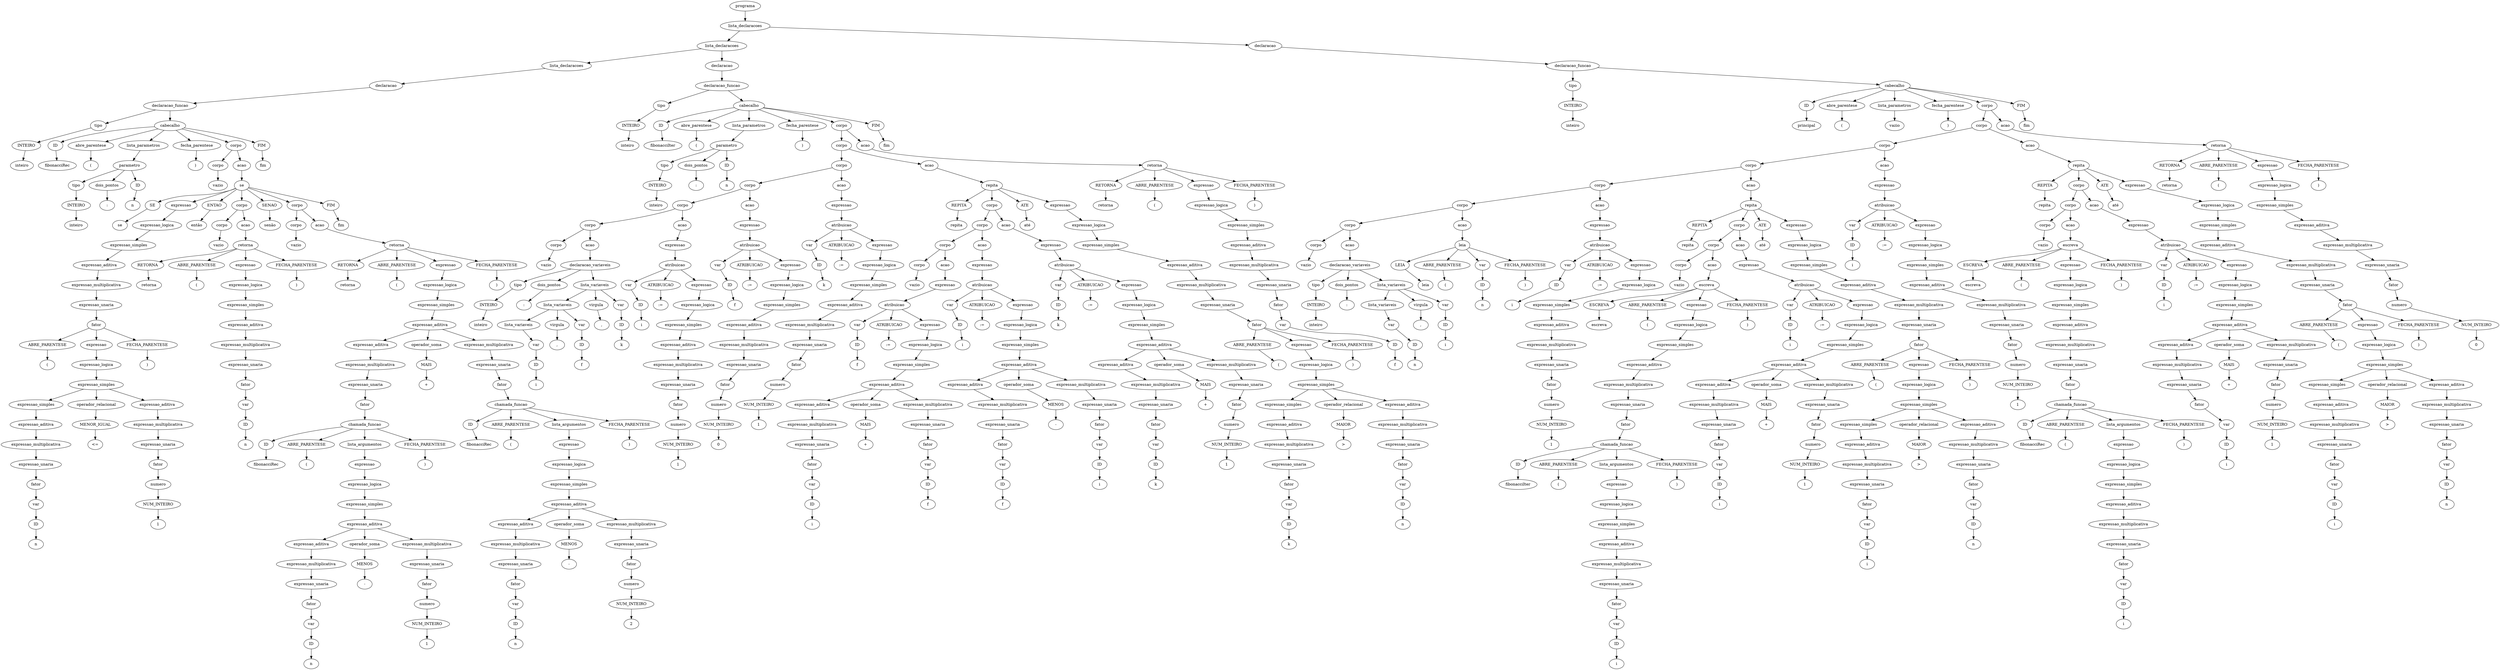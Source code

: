 digraph tree {
    "0x7f013a8bba60" [label="programa"];
    "0x7f013a9102e0" [label="lista_declaracoes"];
    "0x7f013a905d20" [label="lista_declaracoes"];
    "0x7f013a84ee90" [label="lista_declaracoes"];
    "0x7f013a9ff580" [label="declaracao"];
    "0x7f013a84fa30" [label="declaracao_funcao"];
    "0x7f013a84dc90" [label="tipo"];
    "0x7f013a84dae0" [label="INTEIRO"];
    "0x7f013a84dab0" [label="inteiro"];
    "0x7f013a8bba90" [label="cabecalho"];
    "0x7f013a8bba00" [label="ID"];
    "0x7f013a905a80" [label="fibonacciRec"];
    "0x7f013a905ab0" [label="abre_parentese"];
    "0x7f013a904370" [label="("];
    "0x7f013a84df00" [label="lista_parametros"];
    "0x7f013a84f0a0" [label="parametro"];
    "0x7f013a84f250" [label="tipo"];
    "0x7f013a9ff5e0" [label="INTEIRO"];
    "0x7f013a8bb970" [label="inteiro"];
    "0x7f013a84db40" [label="dois_pontos"];
    "0x7f013a8bbac0" [label=":"];
    "0x7f013a8bbaf0" [label="ID"];
    "0x7f013a8bbb20" [label="n"];
    "0x7f013a904310" [label="fecha_parentese"];
    "0x7f013a904790" [label=")"];
    "0x7f013a9051b0" [label="corpo"];
    "0x7f013a8bbbb0" [label="corpo"];
    "0x7f013a8bb9a0" [label="vazio"];
    "0x7f013a8bb9d0" [label="acao"];
    "0x7f013a9043a0" [label="se"];
    "0x7f013a9048e0" [label="SE"];
    "0x7f013a9059c0" [label="se"];
    "0x7f013a9042b0" [label="expressao"];
    "0x7f013a8bbfa0" [label="expressao_logica"];
    "0x7f013a8bbc40" [label="expressao_simples"];
    "0x7f013a904280" [label="expressao_aditiva"];
    "0x7f013a8bbe20" [label="expressao_multiplicativa"];
    "0x7f013a8bbc10" [label="expressao_unaria"];
    "0x7f013a904130" [label="fator"];
    "0x7f013a9041c0" [label="ABRE_PARENTESE"];
    "0x7f013a9041f0" [label="("];
    "0x7f013a8bbf10" [label="expressao"];
    "0x7f013a8bbdf0" [label="expressao_logica"];
    "0x7f013a904040" [label="expressao_simples"];
    "0x7f013a8bbd30" [label="expressao_simples"];
    "0x7f013a8bbca0" [label="expressao_aditiva"];
    "0x7f013a8bbd90" [label="expressao_multiplicativa"];
    "0x7f013a8bbbe0" [label="expressao_unaria"];
    "0x7f013a8bbc70" [label="fator"];
    "0x7f013a8bb880" [label="var"];
    "0x7f013a8bb8e0" [label="ID"];
    "0x7f013a8bbd60" [label="n"];
    "0x7f013a8bbdc0" [label="operador_relacional"];
    "0x7f013a8bbe50" [label="MENOR_IGUAL"];
    "0x7f013a8bbf40" [label="<="];
    "0x7f013a8bbee0" [label="expressao_aditiva"];
    "0x7f013a9040a0" [label="expressao_multiplicativa"];
    "0x7f013a8bbf70" [label="expressao_unaria"];
    "0x7f013a8bbeb0" [label="fator"];
    "0x7f013a8bbcd0" [label="numero"];
    "0x7f013a8bbd00" [label="NUM_INTEIRO"];
    "0x7f013a904070" [label="1"];
    "0x7f013a904220" [label="FECHA_PARENTESE"];
    "0x7f013a904250" [label=")"];
    "0x7f013a9059f0" [label="ENTAO"];
    "0x7f013a904dc0" [label="então"];
    "0x7f013a9046a0" [label="corpo"];
    "0x7f013a9043d0" [label="corpo"];
    "0x7f013a8bbe80" [label="vazio"];
    "0x7f013a9047c0" [label="acao"];
    "0x7f013a904640" [label="retorna"];
    "0x7f013a9046d0" [label="RETORNA"];
    "0x7f013a9047f0" [label="retorna"];
    "0x7f013a904820" [label="ABRE_PARENTESE"];
    "0x7f013a904850" [label="("];
    "0x7f013a904610" [label="expressao"];
    "0x7f013a9045e0" [label="expressao_logica"];
    "0x7f013a904550" [label="expressao_simples"];
    "0x7f013a9044c0" [label="expressao_aditiva"];
    "0x7f013a9045b0" [label="expressao_multiplicativa"];
    "0x7f013a904400" [label="expressao_unaria"];
    "0x7f013a904490" [label="fator"];
    "0x7f013a904100" [label="var"];
    "0x7f013a904340" [label="ID"];
    "0x7f013a904580" [label="n"];
    "0x7f013a904880" [label="FECHA_PARENTESE"];
    "0x7f013a9048b0" [label=")"];
    "0x7f013a905690" [label="SENAO"];
    "0x7f013a905720" [label="senão"];
    "0x7f013a9056f0" [label="corpo"];
    "0x7f013a904910" [label="corpo"];
    "0x7f013a904160" [label="vazio"];
    "0x7f013a905540" [label="acao"];
    "0x7f013a9049d0" [label="retorna"];
    "0x7f013a904970" [label="RETORNA"];
    "0x7f013a905570" [label="retorna"];
    "0x7f013a905900" [label="ABRE_PARENTESE"];
    "0x7f013a905930" [label="("];
    "0x7f013a904e20" [label="expressao"];
    "0x7f013a9058d0" [label="expressao_logica"];
    "0x7f013a905150" [label="expressao_simples"];
    "0x7f013a904f70" [label="expressao_aditiva"];
    "0x7f013a904940" [label="expressao_aditiva"];
    "0x7f013a905120" [label="expressao_multiplicativa"];
    "0x7f013a904c40" [label="expressao_unaria"];
    "0x7f013a905000" [label="fator"];
    "0x7f013a904f40" [label="chamada_funcao"];
    "0x7f013a904d30" [label="ID"];
    "0x7f013a905030" [label="fibonacciRec"];
    "0x7f013a905060" [label="ABRE_PARENTESE"];
    "0x7f013a905090" [label="("];
    "0x7f013a904ca0" [label="lista_argumentos"];
    "0x7f013a904ee0" [label="expressao"];
    "0x7f013a904eb0" [label="expressao_logica"];
    "0x7f013a904c10" [label="expressao_simples"];
    "0x7f013a904d00" [label="expressao_aditiva"];
    "0x7f013a904a60" [label="expressao_aditiva"];
    "0x7f013a904be0" [label="expressao_multiplicativa"];
    "0x7f013a904700" [label="expressao_unaria"];
    "0x7f013a904a00" [label="fator"];
    "0x7f013a904760" [label="var"];
    "0x7f013a904460" [label="ID"];
    "0x7f013a904bb0" [label="n"];
    "0x7f013a904d60" [label="operador_soma"];
    "0x7f013a904b80" [label="MENOS"];
    "0x7f013a904c70" [label="-"];
    "0x7f013a904e80" [label="expressao_multiplicativa"];
    "0x7f013a904d90" [label="expressao_unaria"];
    "0x7f013a904cd0" [label="fator"];
    "0x7f013a904ac0" [label="numero"];
    "0x7f013a904b20" [label="NUM_INTEIRO"];
    "0x7f013a904e50" [label="1"];
    "0x7f013a9050c0" [label="FECHA_PARENTESE"];
    "0x7f013a9050f0" [label=")"];
    "0x7f013a904df0" [label="operador_soma"];
    "0x7f013a904fd0" [label="MAIS"];
    "0x7f013a9049a0" [label="+"];
    "0x7f013a9058a0" [label="expressao_multiplicativa"];
    "0x7f013a9053c0" [label="expressao_unaria"];
    "0x7f013a905780" [label="fator"];
    "0x7f013a9056c0" [label="chamada_funcao"];
    "0x7f013a9054b0" [label="ID"];
    "0x7f013a9057b0" [label="fibonacciRec"];
    "0x7f013a9057e0" [label="ABRE_PARENTESE"];
    "0x7f013a905810" [label="("];
    "0x7f013a905420" [label="lista_argumentos"];
    "0x7f013a905660" [label="expressao"];
    "0x7f013a905630" [label="expressao_logica"];
    "0x7f013a905390" [label="expressao_simples"];
    "0x7f013a905480" [label="expressao_aditiva"];
    "0x7f013a905240" [label="expressao_aditiva"];
    "0x7f013a905360" [label="expressao_multiplicativa"];
    "0x7f013a905180" [label="expressao_unaria"];
    "0x7f013a905210" [label="fator"];
    "0x7f013a904f10" [label="var"];
    "0x7f013a904fa0" [label="ID"];
    "0x7f013a905300" [label="n"];
    "0x7f013a9054e0" [label="operador_soma"];
    "0x7f013a9052d0" [label="MENOS"];
    "0x7f013a9053f0" [label="-"];
    "0x7f013a905600" [label="expressao_multiplicativa"];
    "0x7f013a905510" [label="expressao_unaria"];
    "0x7f013a905450" [label="fator"];
    "0x7f013a905270" [label="numero"];
    "0x7f013a9052a0" [label="NUM_INTEIRO"];
    "0x7f013a9055d0" [label="2"];
    "0x7f013a905840" [label="FECHA_PARENTESE"];
    "0x7f013a905870" [label=")"];
    "0x7f013a905960" [label="FECHA_PARENTESE"];
    "0x7f013a905990" [label=")"];
    "0x7f013a905a20" [label="FIM"];
    "0x7f013a905a50" [label="fim"];
    "0x7f013a904730" [label="FIM"];
    "0x7f013a904670" [label="fim"];
    "0x7f013a8bbb50" [label="declaracao"];
    "0x7f013a8bbb80" [label="declaracao_funcao"];
    "0x7f013a84fa60" [label="tipo"];
    "0x7f013a84e560" [label="INTEIRO"];
    "0x7f013a8bb8b0" [label="inteiro"];
    "0x7f013a906bf0" [label="cabecalho"];
    "0x7f013a907e50" [label="ID"];
    "0x7f013a910b20" [label="fibonacciIter"];
    "0x7f013a910b50" [label="abre_parentese"];
    "0x7f013a910940" [label="("];
    "0x7f013a8bbfd0" [label="lista_parametros"];
    "0x7f013a904520" [label="parametro"];
    "0x7f013a9042e0" [label="tipo"];
    "0x7f013a904190" [label="INTEIRO"];
    "0x7f013a905750" [label="inteiro"];
    "0x7f013a9040d0" [label="dois_pontos"];
    "0x7f013a905c30" [label=":"];
    "0x7f013a905c60" [label="ID"];
    "0x7f013a905cc0" [label="n"];
    "0x7f013a9101f0" [label="fecha_parentese"];
    "0x7f013a910670" [label=")"];
    "0x7f013a9108e0" [label="corpo"];
    "0x7f013a907820" [label="corpo"];
    "0x7f013a906e90" [label="corpo"];
    "0x7f013a906b00" [label="corpo"];
    "0x7f013a906770" [label="corpo"];
    "0x7f013a906440" [label="corpo"];
    "0x7f013a905de0" [label="corpo"];
    "0x7f013a905b10" [label="vazio"];
    "0x7f013a905e40" [label="acao"];
    "0x7f013a906290" [label="declaracao_variaveis"];
    "0x7f013a905ae0" [label="tipo"];
    "0x7f013a9044f0" [label="INTEIRO"];
    "0x7f013a905f30" [label="inteiro"];
    "0x7f013a9062c0" [label="dois_pontos"];
    "0x7f013a9061d0" [label=":"];
    "0x7f013a906350" [label="lista_variaveis"];
    "0x7f013a906170" [label="lista_variaveis"];
    "0x7f013a905f90" [label="lista_variaveis"];
    "0x7f013a905b40" [label="var"];
    "0x7f013a9051e0" [label="ID"];
    "0x7f013a9060e0" [label="i"];
    "0x7f013a9061a0" [label="virgula"];
    "0x7f013a9062f0" [label=","];
    "0x7f013a905f60" [label="var"];
    "0x7f013a9060b0" [label="ID"];
    "0x7f013a906260" [label="f"];
    "0x7f013a906380" [label="virgula"];
    "0x7f013a906230" [label=","];
    "0x7f013a906110" [label="var"];
    "0x7f013a906140" [label="ID"];
    "0x7f013a906020" [label="k"];
    "0x7f013a906680" [label="acao"];
    "0x7f013a906470" [label="expressao"];
    "0x7f013a906620" [label="atribuicao"];
    "0x7f013a905c00" [label="var"];
    "0x7f013a905b70" [label="ID"];
    "0x7f013a906200" [label="i"];
    "0x7f013a9066b0" [label="ATRIBUICAO"];
    "0x7f013a906740" [label=":="];
    "0x7f013a9065f0" [label="expressao"];
    "0x7f013a9065c0" [label="expressao_logica"];
    "0x7f013a906500" [label="expressao_simples"];
    "0x7f013a9064a0" [label="expressao_aditiva"];
    "0x7f013a906590" [label="expressao_multiplicativa"];
    "0x7f013a906320" [label="expressao_unaria"];
    "0x7f013a9063e0" [label="fator"];
    "0x7f013a906410" [label="numero"];
    "0x7f013a9063b0" [label="NUM_INTEIRO"];
    "0x7f013a906560" [label="1"];
    "0x7f013a906a10" [label="acao"];
    "0x7f013a9067a0" [label="expressao"];
    "0x7f013a9069b0" [label="atribuicao"];
    "0x7f013a905f00" [label="var"];
    "0x7f013a905ea0" [label="ID"];
    "0x7f013a905fc0" [label="f"];
    "0x7f013a906a40" [label="ATRIBUICAO"];
    "0x7f013a906ad0" [label=":="];
    "0x7f013a906980" [label="expressao"];
    "0x7f013a906950" [label="expressao_logica"];
    "0x7f013a906890" [label="expressao_simples"];
    "0x7f013a906830" [label="expressao_aditiva"];
    "0x7f013a906920" [label="expressao_multiplicativa"];
    "0x7f013a905ed0" [label="expressao_unaria"];
    "0x7f013a906800" [label="fator"];
    "0x7f013a906530" [label="numero"];
    "0x7f013a9064d0" [label="NUM_INTEIRO"];
    "0x7f013a9068f0" [label="0"];
    "0x7f013a906da0" [label="acao"];
    "0x7f013a906b30" [label="expressao"];
    "0x7f013a906d40" [label="atribuicao"];
    "0x7f013a906710" [label="var"];
    "0x7f013a906080" [label="ID"];
    "0x7f013a9067d0" [label="k"];
    "0x7f013a906dd0" [label="ATRIBUICAO"];
    "0x7f013a906e60" [label=":="];
    "0x7f013a906d10" [label="expressao"];
    "0x7f013a906ce0" [label="expressao_logica"];
    "0x7f013a906c20" [label="expressao_simples"];
    "0x7f013a906bc0" [label="expressao_aditiva"];
    "0x7f013a906cb0" [label="expressao_multiplicativa"];
    "0x7f013a906650" [label="expressao_unaria"];
    "0x7f013a906b90" [label="fator"];
    "0x7f013a9068c0" [label="numero"];
    "0x7f013a906860" [label="NUM_INTEIRO"];
    "0x7f013a906c80" [label="1"];
    "0x7f013a906c50" [label="acao"];
    "0x7f013a910250" [label="repita"];
    "0x7f013a9103a0" [label="REPITA"];
    "0x7f013a910700" [label="repita"];
    "0x7f013a907fa0" [label="corpo"];
    "0x7f013a907a90" [label="corpo"];
    "0x7f013a907520" [label="corpo"];
    "0x7f013a9069e0" [label="corpo"];
    "0x7f013a906aa0" [label="vazio"];
    "0x7f013a9074f0" [label="acao"];
    "0x7f013a906f20" [label="expressao"];
    "0x7f013a907220" [label="atribuicao"];
    "0x7f013a906ec0" [label="var"];
    "0x7f013a906e00" [label="ID"];
    "0x7f013a906fe0" [label="f"];
    "0x7f013a9071c0" [label="ATRIBUICAO"];
    "0x7f013a907490" [label=":="];
    "0x7f013a907460" [label="expressao"];
    "0x7f013a907430" [label="expressao_logica"];
    "0x7f013a907190" [label="expressao_simples"];
    "0x7f013a907280" [label="expressao_aditiva"];
    "0x7f013a907070" [label="expressao_aditiva"];
    "0x7f013a907160" [label="expressao_multiplicativa"];
    "0x7f013a907010" [label="expressao_unaria"];
    "0x7f013a907040" [label="fator"];
    "0x7f013a906ef0" [label="var"];
    "0x7f013a906d70" [label="ID"];
    "0x7f013a907130" [label="i"];
    "0x7f013a9072e0" [label="operador_soma"];
    "0x7f013a907100" [label="MAIS"];
    "0x7f013a9071f0" [label="+"];
    "0x7f013a907400" [label="expressao_multiplicativa"];
    "0x7f013a907310" [label="expressao_unaria"];
    "0x7f013a907250" [label="fator"];
    "0x7f013a9070a0" [label="var"];
    "0x7f013a9070d0" [label="ID"];
    "0x7f013a9073d0" [label="f"];
    "0x7f013a907a60" [label="acao"];
    "0x7f013a907550" [label="expressao"];
    "0x7f013a907790" [label="atribuicao"];
    "0x7f013a9066e0" [label="var"];
    "0x7f013a906b60" [label="ID"];
    "0x7f013a906fb0" [label="i"];
    "0x7f013a907730" [label="ATRIBUICAO"];
    "0x7f013a907a00" [label=":="];
    "0x7f013a9079d0" [label="expressao"];
    "0x7f013a9079a0" [label="expressao_logica"];
    "0x7f013a907700" [label="expressao_simples"];
    "0x7f013a9077f0" [label="expressao_aditiva"];
    "0x7f013a9075e0" [label="expressao_aditiva"];
    "0x7f013a9076d0" [label="expressao_multiplicativa"];
    "0x7f013a906f50" [label="expressao_unaria"];
    "0x7f013a9075b0" [label="fator"];
    "0x7f013a9073a0" [label="var"];
    "0x7f013a907340" [label="ID"];
    "0x7f013a9076a0" [label="f"];
    "0x7f013a907850" [label="operador_soma"];
    "0x7f013a907670" [label="MENOS"];
    "0x7f013a907760" [label="-"];
    "0x7f013a907970" [label="expressao_multiplicativa"];
    "0x7f013a907880" [label="expressao_unaria"];
    "0x7f013a9077c0" [label="fator"];
    "0x7f013a907610" [label="var"];
    "0x7f013a907640" [label="ID"];
    "0x7f013a907940" [label="i"];
    "0x7f013a907fd0" [label="acao"];
    "0x7f013a907ac0" [label="expressao"];
    "0x7f013a907d00" [label="atribuicao"];
    "0x7f013a907370" [label="var"];
    "0x7f013a906f80" [label="ID"];
    "0x7f013a907580" [label="k"];
    "0x7f013a907ca0" [label="ATRIBUICAO"];
    "0x7f013a907f70" [label=":="];
    "0x7f013a907f40" [label="expressao"];
    "0x7f013a907f10" [label="expressao_logica"];
    "0x7f013a907c70" [label="expressao_simples"];
    "0x7f013a907d60" [label="expressao_aditiva"];
    "0x7f013a907b50" [label="expressao_aditiva"];
    "0x7f013a907c40" [label="expressao_multiplicativa"];
    "0x7f013a9074c0" [label="expressao_unaria"];
    "0x7f013a907b20" [label="fator"];
    "0x7f013a907910" [label="var"];
    "0x7f013a9078b0" [label="ID"];
    "0x7f013a907c10" [label="k"];
    "0x7f013a907dc0" [label="operador_soma"];
    "0x7f013a907be0" [label="MAIS"];
    "0x7f013a907cd0" [label="+"];
    "0x7f013a907ee0" [label="expressao_multiplicativa"];
    "0x7f013a907df0" [label="expressao_unaria"];
    "0x7f013a907d30" [label="fator"];
    "0x7f013a907b80" [label="numero"];
    "0x7f013a907bb0" [label="NUM_INTEIRO"];
    "0x7f013a907eb0" [label="1"];
    "0x7f013a910730" [label="ATE"];
    "0x7f013a910760" [label="até"];
    "0x7f013a910640" [label="expressao"];
    "0x7f013a910460" [label="expressao_logica"];
    "0x7f013a910070" [label="expressao_simples"];
    "0x7f013a910610" [label="expressao_aditiva"];
    "0x7f013a910520" [label="expressao_multiplicativa"];
    "0x7f013a910040" [label="expressao_unaria"];
    "0x7f013a9104c0" [label="fator"];
    "0x7f013a910550" [label="ABRE_PARENTESE"];
    "0x7f013a910580" [label="("];
    "0x7f013a910490" [label="expressao"];
    "0x7f013a9101c0" [label="expressao_logica"];
    "0x7f013a9103d0" [label="expressao_simples"];
    "0x7f013a910160" [label="expressao_simples"];
    "0x7f013a9100d0" [label="expressao_aditiva"];
    "0x7f013a907a30" [label="expressao_multiplicativa"];
    "0x7f013a907d90" [label="expressao_unaria"];
    "0x7f013a9100a0" [label="fator"];
    "0x7f013a9078e0" [label="var"];
    "0x7f013a9072b0" [label="ID"];
    "0x7f013a907af0" [label="k"];
    "0x7f013a910190" [label="operador_relacional"];
    "0x7f013a910220" [label="MAIOR"];
    "0x7f013a910310" [label=">"];
    "0x7f013a9102b0" [label="expressao_aditiva"];
    "0x7f013a910430" [label="expressao_multiplicativa"];
    "0x7f013a910340" [label="expressao_unaria"];
    "0x7f013a910280" [label="fator"];
    "0x7f013a910100" [label="var"];
    "0x7f013a910130" [label="ID"];
    "0x7f013a910400" [label="n"];
    "0x7f013a9105b0" [label="FECHA_PARENTESE"];
    "0x7f013a9105e0" [label=")"];
    "0x7f013a907e20" [label="acao"];
    "0x7f013a910880" [label="retorna"];
    "0x7f013a910910" [label="RETORNA"];
    "0x7f013a910a30" [label="retorna"];
    "0x7f013a910a60" [label="ABRE_PARENTESE"];
    "0x7f013a910a90" [label="("];
    "0x7f013a910850" [label="expressao"];
    "0x7f013a910820" [label="expressao_logica"];
    "0x7f013a9107f0" [label="expressao_simples"];
    "0x7f013a9106d0" [label="expressao_aditiva"];
    "0x7f013a9107c0" [label="expressao_multiplicativa"];
    "0x7f013a907e80" [label="expressao_unaria"];
    "0x7f013a9106a0" [label="fator"];
    "0x7f013a906e30" [label="var"];
    "0x7f013a906a70" [label="ID"];
    "0x7f013a910790" [label="f"];
    "0x7f013a910ac0" [label="FECHA_PARENTESE"];
    "0x7f013a910af0" [label=")"];
    "0x7f013a910b80" [label="FIM"];
    "0x7f013a910bb0" [label="fim"];
    "0x7f013a905d80" [label="declaracao"];
    "0x7f013a905ba0" [label="declaracao_funcao"];
    "0x7f013a84dba0" [label="tipo"];
    "0x7f013a84df90" [label="INTEIRO"];
    "0x7f013a8bba30" [label="inteiro"];
    "0x7f013a912a40" [label="cabecalho"];
    "0x7f013a913970" [label="ID"];
    "0x7f013a7bc640" [label="principal"];
    "0x7f013a7bc670" [label="abre_parentese"];
    "0x7f013a7bc460" [label="("];
    "0x7f013a910970" [label="lista_parametros"];
    "0x7f013a9108b0" [label="vazio"];
    "0x7f013a7bc1f0" [label="fecha_parentese"];
    "0x7f013a7bc190" [label=")"];
    "0x7f013a7bc400" [label="corpo"];
    "0x7f013a912f20" [label="corpo"];
    "0x7f013a912e30" [label="corpo"];
    "0x7f013a912740" [label="corpo"];
    "0x7f013a911720" [label="corpo"];
    "0x7f013a910eb0" [label="corpo"];
    "0x7f013a9111b0" [label="corpo"];
    "0x7f013a910d30" [label="corpo"];
    "0x7f013a9055a0" [label="vazio"];
    "0x7f013a910d60" [label="acao"];
    "0x7f013a910fa0" [label="declaracao_variaveis"];
    "0x7f013a910c70" [label="tipo"];
    "0x7f013a910ca0" [label="INTEIRO"];
    "0x7f013a910e20" [label="inteiro"];
    "0x7f013a910fd0" [label="dois_pontos"];
    "0x7f013a910ee0" [label=":"];
    "0x7f013a911000" [label="lista_variaveis"];
    "0x7f013a910e80" [label="lista_variaveis"];
    "0x7f013a910cd0" [label="var"];
    "0x7f013a910c40" [label="ID"];
    "0x7f013a910f70" [label="n"];
    "0x7f013a911030" [label="virgula"];
    "0x7f013a911180" [label=","];
    "0x7f013a910e50" [label="var"];
    "0x7f013a910f40" [label="ID"];
    "0x7f013a9110f0" [label="i"];
    "0x7f013a911330" [label="acao"];
    "0x7f013a911150" [label="leia"];
    "0x7f013a911060" [label="LEIA"];
    "0x7f013a911360" [label="leia"];
    "0x7f013a911390" [label="ABRE_PARENTESE"];
    "0x7f013a9113c0" [label="("];
    "0x7f013a9104f0" [label="var"];
    "0x7f013a910d00" [label="ID"];
    "0x7f013a910f10" [label="n"];
    "0x7f013a9113f0" [label="FECHA_PARENTESE"];
    "0x7f013a911420" [label=")"];
    "0x7f013a911630" [label="acao"];
    "0x7f013a9112d0" [label="expressao"];
    "0x7f013a9115d0" [label="atribuicao"];
    "0x7f013a910df0" [label="var"];
    "0x7f013a910d90" [label="ID"];
    "0x7f013a911450" [label="i"];
    "0x7f013a911660" [label="ATRIBUICAO"];
    "0x7f013a9116f0" [label=":="];
    "0x7f013a9115a0" [label="expressao"];
    "0x7f013a911570" [label="expressao_logica"];
    "0x7f013a9114b0" [label="expressao_simples"];
    "0x7f013a911210" [label="expressao_aditiva"];
    "0x7f013a911540" [label="expressao_multiplicativa"];
    "0x7f013a911480" [label="expressao_unaria"];
    "0x7f013a911270" [label="fator"];
    "0x7f013a911300" [label="numero"];
    "0x7f013a9112a0" [label="NUM_INTEIRO"];
    "0x7f013a911510" [label="1"];
    "0x7f013a912aa0" [label="acao"];
    "0x7f013a912620" [label="repita"];
    "0x7f013a912770" [label="REPITA"];
    "0x7f013a912ad0" [label="repita"];
    "0x7f013a912410" [label="corpo"];
    "0x7f013a911b10" [label="corpo"];
    "0x7f013a910dc0" [label="corpo"];
    "0x7f013a911090" [label="vazio"];
    "0x7f013a911e40" [label="acao"];
    "0x7f013a9118a0" [label="escreva"];
    "0x7f013a911ba0" [label="ESCREVA"];
    "0x7f013a911e70" [label="escreva"];
    "0x7f013a911ea0" [label="ABRE_PARENTESE"];
    "0x7f013a911ed0" [label="("];
    "0x7f013a911870" [label="expressao"];
    "0x7f013a911db0" [label="expressao_logica"];
    "0x7f013a911c30" [label="expressao_simples"];
    "0x7f013a911840" [label="expressao_aditiva"];
    "0x7f013a911d80" [label="expressao_multiplicativa"];
    "0x7f013a911b40" [label="expressao_unaria"];
    "0x7f013a911c60" [label="fator"];
    "0x7f013a911ae0" [label="chamada_funcao"];
    "0x7f013a911b70" [label="ID"];
    "0x7f013a911c90" [label="fibonacciIter"];
    "0x7f013a911cc0" [label="ABRE_PARENTESE"];
    "0x7f013a911cf0" [label="("];
    "0x7f013a911ab0" [label="lista_argumentos"];
    "0x7f013a911a80" [label="expressao"];
    "0x7f013a911a50" [label="expressao_logica"];
    "0x7f013a9119c0" [label="expressao_simples"];
    "0x7f013a911930" [label="expressao_aditiva"];
    "0x7f013a911a20" [label="expressao_multiplicativa"];
    "0x7f013a9117b0" [label="expressao_unaria"];
    "0x7f013a911900" [label="fator"];
    "0x7f013a911750" [label="var"];
    "0x7f013a911690" [label="ID"];
    "0x7f013a9119f0" [label="i"];
    "0x7f013a911d20" [label="FECHA_PARENTESE"];
    "0x7f013a911d50" [label=")"];
    "0x7f013a911f00" [label="FECHA_PARENTESE"];
    "0x7f013a911f30" [label=")"];
    "0x7f013a9123e0" [label="acao"];
    "0x7f013a911de0" [label="expressao"];
    "0x7f013a912110" [label="atribuicao"];
    "0x7f013a9110c0" [label="var"];
    "0x7f013a9111e0" [label="ID"];
    "0x7f013a911f60" [label="i"];
    "0x7f013a9120b0" [label="ATRIBUICAO"];
    "0x7f013a912380" [label=":="];
    "0x7f013a912350" [label="expressao"];
    "0x7f013a912320" [label="expressao_logica"];
    "0x7f013a912080" [label="expressao_simples"];
    "0x7f013a912170" [label="expressao_aditiva"];
    "0x7f013a911bd0" [label="expressao_aditiva"];
    "0x7f013a912050" [label="expressao_multiplicativa"];
    "0x7f013a911f90" [label="expressao_unaria"];
    "0x7f013a911960" [label="fator"];
    "0x7f013a911e10" [label="var"];
    "0x7f013a911990" [label="ID"];
    "0x7f013a912020" [label="i"];
    "0x7f013a9121d0" [label="operador_soma"];
    "0x7f013a911ff0" [label="MAIS"];
    "0x7f013a9120e0" [label="+"];
    "0x7f013a9122f0" [label="expressao_multiplicativa"];
    "0x7f013a912200" [label="expressao_unaria"];
    "0x7f013a912140" [label="fator"];
    "0x7f013a911c00" [label="numero"];
    "0x7f013a911fc0" [label="NUM_INTEIRO"];
    "0x7f013a9122c0" [label="1"];
    "0x7f013a912b00" [label="ATE"];
    "0x7f013a912b30" [label="até"];
    "0x7f013a912a10" [label="expressao"];
    "0x7f013a9126b0" [label="expressao_logica"];
    "0x7f013a9121a0" [label="expressao_simples"];
    "0x7f013a9129e0" [label="expressao_aditiva"];
    "0x7f013a9128f0" [label="expressao_multiplicativa"];
    "0x7f013a9123b0" [label="expressao_unaria"];
    "0x7f013a912890" [label="fator"];
    "0x7f013a912920" [label="ABRE_PARENTESE"];
    "0x7f013a912950" [label="("];
    "0x7f013a912860" [label="expressao"];
    "0x7f013a912590" [label="expressao_logica"];
    "0x7f013a9127a0" [label="expressao_simples"];
    "0x7f013a912530" [label="expressao_simples"];
    "0x7f013a9124a0" [label="expressao_aditiva"];
    "0x7f013a9117e0" [label="expressao_multiplicativa"];
    "0x7f013a912440" [label="expressao_unaria"];
    "0x7f013a912470" [label="fator"];
    "0x7f013a911780" [label="var"];
    "0x7f013a911600" [label="ID"];
    "0x7f013a9118d0" [label="i"];
    "0x7f013a912560" [label="operador_relacional"];
    "0x7f013a9125f0" [label="MAIOR"];
    "0x7f013a9126e0" [label=">"];
    "0x7f013a912680" [label="expressao_aditiva"];
    "0x7f013a912800" [label="expressao_multiplicativa"];
    "0x7f013a912710" [label="expressao_unaria"];
    "0x7f013a912650" [label="fator"];
    "0x7f013a9124d0" [label="var"];
    "0x7f013a912500" [label="ID"];
    "0x7f013a9127d0" [label="n"];
    "0x7f013a912980" [label="FECHA_PARENTESE"];
    "0x7f013a9129b0" [label=")"];
    "0x7f013a912d40" [label="acao"];
    "0x7f013a912a70" [label="expressao"];
    "0x7f013a912ce0" [label="atribuicao"];
    "0x7f013a9116c0" [label="var"];
    "0x7f013a911120" [label="ID"];
    "0x7f013a912b60" [label="i"];
    "0x7f013a912d70" [label="ATRIBUICAO"];
    "0x7f013a912e00" [label=":="];
    "0x7f013a912cb0" [label="expressao"];
    "0x7f013a912c80" [label="expressao_logica"];
    "0x7f013a912bc0" [label="expressao_simples"];
    "0x7f013a9125c0" [label="expressao_aditiva"];
    "0x7f013a912c50" [label="expressao_multiplicativa"];
    "0x7f013a912b90" [label="expressao_unaria"];
    "0x7f013a912230" [label="fator"];
    "0x7f013a912830" [label="numero"];
    "0x7f013a9128c0" [label="NUM_INTEIRO"];
    "0x7f013a912c20" [label="1"];
    "0x7f013a912bf0" [label="acao"];
    "0x7f013a913d30" [label="repita"];
    "0x7f013a7bc160" [label="REPITA"];
    "0x7f013a7bc220" [label="repita"];
    "0x7f013a913b20" [label="corpo"];
    "0x7f013a913220" [label="corpo"];
    "0x7f013a912260" [label="corpo"];
    "0x7f013a9114e0" [label="vazio"];
    "0x7f013a913550" [label="acao"];
    "0x7f013a912fb0" [label="escreva"];
    "0x7f013a9132b0" [label="ESCREVA"];
    "0x7f013a913580" [label="escreva"];
    "0x7f013a9135b0" [label="ABRE_PARENTESE"];
    "0x7f013a9135e0" [label="("];
    "0x7f013a912f80" [label="expressao"];
    "0x7f013a9134c0" [label="expressao_logica"];
    "0x7f013a913340" [label="expressao_simples"];
    "0x7f013a912f50" [label="expressao_aditiva"];
    "0x7f013a913490" [label="expressao_multiplicativa"];
    "0x7f013a913250" [label="expressao_unaria"];
    "0x7f013a913370" [label="fator"];
    "0x7f013a9131f0" [label="chamada_funcao"];
    "0x7f013a913280" [label="ID"];
    "0x7f013a9133a0" [label="fibonacciRec"];
    "0x7f013a9133d0" [label="ABRE_PARENTESE"];
    "0x7f013a913400" [label="("];
    "0x7f013a9131c0" [label="lista_argumentos"];
    "0x7f013a913190" [label="expressao"];
    "0x7f013a913160" [label="expressao_logica"];
    "0x7f013a9130d0" [label="expressao_simples"];
    "0x7f013a913040" [label="expressao_aditiva"];
    "0x7f013a913130" [label="expressao_multiplicativa"];
    "0x7f013a912ec0" [label="expressao_unaria"];
    "0x7f013a913010" [label="fator"];
    "0x7f013a912e60" [label="var"];
    "0x7f013a912da0" [label="ID"];
    "0x7f013a913100" [label="i"];
    "0x7f013a913430" [label="FECHA_PARENTESE"];
    "0x7f013a913460" [label=")"];
    "0x7f013a913610" [label="FECHA_PARENTESE"];
    "0x7f013a913640" [label=")"];
    "0x7f013a913af0" [label="acao"];
    "0x7f013a9134f0" [label="expressao"];
    "0x7f013a913820" [label="atribuicao"];
    "0x7f013a911240" [label="var"];
    "0x7f013a912290" [label="ID"];
    "0x7f013a913670" [label="i"];
    "0x7f013a9137c0" [label="ATRIBUICAO"];
    "0x7f013a913a90" [label=":="];
    "0x7f013a913a60" [label="expressao"];
    "0x7f013a913a30" [label="expressao_logica"];
    "0x7f013a913790" [label="expressao_simples"];
    "0x7f013a913880" [label="expressao_aditiva"];
    "0x7f013a9132e0" [label="expressao_aditiva"];
    "0x7f013a913760" [label="expressao_multiplicativa"];
    "0x7f013a9136a0" [label="expressao_unaria"];
    "0x7f013a913070" [label="fator"];
    "0x7f013a913520" [label="var"];
    "0x7f013a9130a0" [label="ID"];
    "0x7f013a913730" [label="i"];
    "0x7f013a9138e0" [label="operador_soma"];
    "0x7f013a913700" [label="MAIS"];
    "0x7f013a9137f0" [label="+"];
    "0x7f013a913a00" [label="expressao_multiplicativa"];
    "0x7f013a913910" [label="expressao_unaria"];
    "0x7f013a913850" [label="fator"];
    "0x7f013a913310" [label="numero"];
    "0x7f013a9136d0" [label="NUM_INTEIRO"];
    "0x7f013a9139d0" [label="1"];
    "0x7f013a7bc250" [label="ATE"];
    "0x7f013a7bc280" [label="até"];
    "0x7f013a913e80" [label="expressao"];
    "0x7f013a913fd0" [label="expressao_logica"];
    "0x7f013a9138b0" [label="expressao_simples"];
    "0x7f013a913e50" [label="expressao_aditiva"];
    "0x7f013a913dc0" [label="expressao_multiplicativa"];
    "0x7f013a913ac0" [label="expressao_unaria"];
    "0x7f013a913fa0" [label="fator"];
    "0x7f013a7bc070" [label="ABRE_PARENTESE"];
    "0x7f013a7bc0a0" [label="("];
    "0x7f013a913f70" [label="expressao"];
    "0x7f013a913ca0" [label="expressao_logica"];
    "0x7f013a913eb0" [label="expressao_simples"];
    "0x7f013a913c40" [label="expressao_simples"];
    "0x7f013a913bb0" [label="expressao_aditiva"];
    "0x7f013a912ef0" [label="expressao_multiplicativa"];
    "0x7f013a913b50" [label="expressao_unaria"];
    "0x7f013a913b80" [label="fator"];
    "0x7f013a912e90" [label="var"];
    "0x7f013a912d10" [label="ID"];
    "0x7f013a912fe0" [label="i"];
    "0x7f013a913c70" [label="operador_relacional"];
    "0x7f013a913d00" [label="MAIOR"];
    "0x7f013a913df0" [label=">"];
    "0x7f013a913d90" [label="expressao_aditiva"];
    "0x7f013a913f10" [label="expressao_multiplicativa"];
    "0x7f013a913e20" [label="expressao_unaria"];
    "0x7f013a913d60" [label="fator"];
    "0x7f013a913be0" [label="var"];
    "0x7f013a913c10" [label="ID"];
    "0x7f013a913ee0" [label="n"];
    "0x7f013a7bc0d0" [label="FECHA_PARENTESE"];
    "0x7f013a7bc100" [label=")"];
    "0x7f013a913f40" [label="acao"];
    "0x7f013a7bc3a0" [label="retorna"];
    "0x7f013a7bc430" [label="RETORNA"];
    "0x7f013a7bc550" [label="retorna"];
    "0x7f013a7bc580" [label="ABRE_PARENTESE"];
    "0x7f013a7bc5b0" [label="("];
    "0x7f013a7bc370" [label="expressao"];
    "0x7f013a7bc340" [label="expressao_logica"];
    "0x7f013a7bc310" [label="expressao_simples"];
    "0x7f013a7bc1c0" [label="expressao_aditiva"];
    "0x7f013a7bc2e0" [label="expressao_multiplicativa"];
    "0x7f013a9139a0" [label="expressao_unaria"];
    "0x7f013a7bc130" [label="fator"];
    "0x7f013a912dd0" [label="numero"];
    "0x7f013a911810" [label="NUM_INTEIRO"];
    "0x7f013a7bc2b0" [label="0"];
    "0x7f013a7bc5e0" [label="FECHA_PARENTESE"];
    "0x7f013a7bc610" [label=")"];
    "0x7f013a7bc6a0" [label="FIM"];
    "0x7f013a7bc6d0" [label="fim"];
    "0x7f013a8bba60" -> "0x7f013a9102e0";
    "0x7f013a9102e0" -> "0x7f013a905d20";
    "0x7f013a9102e0" -> "0x7f013a905d80";
    "0x7f013a905d20" -> "0x7f013a84ee90";
    "0x7f013a905d20" -> "0x7f013a8bbb50";
    "0x7f013a84ee90" -> "0x7f013a9ff580";
    "0x7f013a9ff580" -> "0x7f013a84fa30";
    "0x7f013a84fa30" -> "0x7f013a84dc90";
    "0x7f013a84fa30" -> "0x7f013a8bba90";
    "0x7f013a84dc90" -> "0x7f013a84dae0";
    "0x7f013a84dae0" -> "0x7f013a84dab0";
    "0x7f013a8bba90" -> "0x7f013a8bba00";
    "0x7f013a8bba90" -> "0x7f013a905ab0";
    "0x7f013a8bba90" -> "0x7f013a84df00";
    "0x7f013a8bba90" -> "0x7f013a904310";
    "0x7f013a8bba90" -> "0x7f013a9051b0";
    "0x7f013a8bba90" -> "0x7f013a904730";
    "0x7f013a8bba00" -> "0x7f013a905a80";
    "0x7f013a905ab0" -> "0x7f013a904370";
    "0x7f013a84df00" -> "0x7f013a84f0a0";
    "0x7f013a84f0a0" -> "0x7f013a84f250";
    "0x7f013a84f0a0" -> "0x7f013a84db40";
    "0x7f013a84f0a0" -> "0x7f013a8bbaf0";
    "0x7f013a84f250" -> "0x7f013a9ff5e0";
    "0x7f013a9ff5e0" -> "0x7f013a8bb970";
    "0x7f013a84db40" -> "0x7f013a8bbac0";
    "0x7f013a8bbaf0" -> "0x7f013a8bbb20";
    "0x7f013a904310" -> "0x7f013a904790";
    "0x7f013a9051b0" -> "0x7f013a8bbbb0";
    "0x7f013a9051b0" -> "0x7f013a8bb9d0";
    "0x7f013a8bbbb0" -> "0x7f013a8bb9a0";
    "0x7f013a8bb9d0" -> "0x7f013a9043a0";
    "0x7f013a9043a0" -> "0x7f013a9048e0";
    "0x7f013a9043a0" -> "0x7f013a9042b0";
    "0x7f013a9043a0" -> "0x7f013a9059f0";
    "0x7f013a9043a0" -> "0x7f013a9046a0";
    "0x7f013a9043a0" -> "0x7f013a905690";
    "0x7f013a9043a0" -> "0x7f013a9056f0";
    "0x7f013a9043a0" -> "0x7f013a905a20";
    "0x7f013a9048e0" -> "0x7f013a9059c0";
    "0x7f013a9042b0" -> "0x7f013a8bbfa0";
    "0x7f013a8bbfa0" -> "0x7f013a8bbc40";
    "0x7f013a8bbc40" -> "0x7f013a904280";
    "0x7f013a904280" -> "0x7f013a8bbe20";
    "0x7f013a8bbe20" -> "0x7f013a8bbc10";
    "0x7f013a8bbc10" -> "0x7f013a904130";
    "0x7f013a904130" -> "0x7f013a9041c0";
    "0x7f013a904130" -> "0x7f013a8bbf10";
    "0x7f013a904130" -> "0x7f013a904220";
    "0x7f013a9041c0" -> "0x7f013a9041f0";
    "0x7f013a8bbf10" -> "0x7f013a8bbdf0";
    "0x7f013a8bbdf0" -> "0x7f013a904040";
    "0x7f013a904040" -> "0x7f013a8bbd30";
    "0x7f013a904040" -> "0x7f013a8bbdc0";
    "0x7f013a904040" -> "0x7f013a8bbee0";
    "0x7f013a8bbd30" -> "0x7f013a8bbca0";
    "0x7f013a8bbca0" -> "0x7f013a8bbd90";
    "0x7f013a8bbd90" -> "0x7f013a8bbbe0";
    "0x7f013a8bbbe0" -> "0x7f013a8bbc70";
    "0x7f013a8bbc70" -> "0x7f013a8bb880";
    "0x7f013a8bb880" -> "0x7f013a8bb8e0";
    "0x7f013a8bb8e0" -> "0x7f013a8bbd60";
    "0x7f013a8bbdc0" -> "0x7f013a8bbe50";
    "0x7f013a8bbe50" -> "0x7f013a8bbf40";
    "0x7f013a8bbee0" -> "0x7f013a9040a0";
    "0x7f013a9040a0" -> "0x7f013a8bbf70";
    "0x7f013a8bbf70" -> "0x7f013a8bbeb0";
    "0x7f013a8bbeb0" -> "0x7f013a8bbcd0";
    "0x7f013a8bbcd0" -> "0x7f013a8bbd00";
    "0x7f013a8bbd00" -> "0x7f013a904070";
    "0x7f013a904220" -> "0x7f013a904250";
    "0x7f013a9059f0" -> "0x7f013a904dc0";
    "0x7f013a9046a0" -> "0x7f013a9043d0";
    "0x7f013a9046a0" -> "0x7f013a9047c0";
    "0x7f013a9043d0" -> "0x7f013a8bbe80";
    "0x7f013a9047c0" -> "0x7f013a904640";
    "0x7f013a904640" -> "0x7f013a9046d0";
    "0x7f013a904640" -> "0x7f013a904820";
    "0x7f013a904640" -> "0x7f013a904610";
    "0x7f013a904640" -> "0x7f013a904880";
    "0x7f013a9046d0" -> "0x7f013a9047f0";
    "0x7f013a904820" -> "0x7f013a904850";
    "0x7f013a904610" -> "0x7f013a9045e0";
    "0x7f013a9045e0" -> "0x7f013a904550";
    "0x7f013a904550" -> "0x7f013a9044c0";
    "0x7f013a9044c0" -> "0x7f013a9045b0";
    "0x7f013a9045b0" -> "0x7f013a904400";
    "0x7f013a904400" -> "0x7f013a904490";
    "0x7f013a904490" -> "0x7f013a904100";
    "0x7f013a904100" -> "0x7f013a904340";
    "0x7f013a904340" -> "0x7f013a904580";
    "0x7f013a904880" -> "0x7f013a9048b0";
    "0x7f013a905690" -> "0x7f013a905720";
    "0x7f013a9056f0" -> "0x7f013a904910";
    "0x7f013a9056f0" -> "0x7f013a905540";
    "0x7f013a904910" -> "0x7f013a904160";
    "0x7f013a905540" -> "0x7f013a9049d0";
    "0x7f013a9049d0" -> "0x7f013a904970";
    "0x7f013a9049d0" -> "0x7f013a905900";
    "0x7f013a9049d0" -> "0x7f013a904e20";
    "0x7f013a9049d0" -> "0x7f013a905960";
    "0x7f013a904970" -> "0x7f013a905570";
    "0x7f013a905900" -> "0x7f013a905930";
    "0x7f013a904e20" -> "0x7f013a9058d0";
    "0x7f013a9058d0" -> "0x7f013a905150";
    "0x7f013a905150" -> "0x7f013a904f70";
    "0x7f013a904f70" -> "0x7f013a904940";
    "0x7f013a904f70" -> "0x7f013a904df0";
    "0x7f013a904f70" -> "0x7f013a9058a0";
    "0x7f013a904940" -> "0x7f013a905120";
    "0x7f013a905120" -> "0x7f013a904c40";
    "0x7f013a904c40" -> "0x7f013a905000";
    "0x7f013a905000" -> "0x7f013a904f40";
    "0x7f013a904f40" -> "0x7f013a904d30";
    "0x7f013a904f40" -> "0x7f013a905060";
    "0x7f013a904f40" -> "0x7f013a904ca0";
    "0x7f013a904f40" -> "0x7f013a9050c0";
    "0x7f013a904d30" -> "0x7f013a905030";
    "0x7f013a905060" -> "0x7f013a905090";
    "0x7f013a904ca0" -> "0x7f013a904ee0";
    "0x7f013a904ee0" -> "0x7f013a904eb0";
    "0x7f013a904eb0" -> "0x7f013a904c10";
    "0x7f013a904c10" -> "0x7f013a904d00";
    "0x7f013a904d00" -> "0x7f013a904a60";
    "0x7f013a904d00" -> "0x7f013a904d60";
    "0x7f013a904d00" -> "0x7f013a904e80";
    "0x7f013a904a60" -> "0x7f013a904be0";
    "0x7f013a904be0" -> "0x7f013a904700";
    "0x7f013a904700" -> "0x7f013a904a00";
    "0x7f013a904a00" -> "0x7f013a904760";
    "0x7f013a904760" -> "0x7f013a904460";
    "0x7f013a904460" -> "0x7f013a904bb0";
    "0x7f013a904d60" -> "0x7f013a904b80";
    "0x7f013a904b80" -> "0x7f013a904c70";
    "0x7f013a904e80" -> "0x7f013a904d90";
    "0x7f013a904d90" -> "0x7f013a904cd0";
    "0x7f013a904cd0" -> "0x7f013a904ac0";
    "0x7f013a904ac0" -> "0x7f013a904b20";
    "0x7f013a904b20" -> "0x7f013a904e50";
    "0x7f013a9050c0" -> "0x7f013a9050f0";
    "0x7f013a904df0" -> "0x7f013a904fd0";
    "0x7f013a904fd0" -> "0x7f013a9049a0";
    "0x7f013a9058a0" -> "0x7f013a9053c0";
    "0x7f013a9053c0" -> "0x7f013a905780";
    "0x7f013a905780" -> "0x7f013a9056c0";
    "0x7f013a9056c0" -> "0x7f013a9054b0";
    "0x7f013a9056c0" -> "0x7f013a9057e0";
    "0x7f013a9056c0" -> "0x7f013a905420";
    "0x7f013a9056c0" -> "0x7f013a905840";
    "0x7f013a9054b0" -> "0x7f013a9057b0";
    "0x7f013a9057e0" -> "0x7f013a905810";
    "0x7f013a905420" -> "0x7f013a905660";
    "0x7f013a905660" -> "0x7f013a905630";
    "0x7f013a905630" -> "0x7f013a905390";
    "0x7f013a905390" -> "0x7f013a905480";
    "0x7f013a905480" -> "0x7f013a905240";
    "0x7f013a905480" -> "0x7f013a9054e0";
    "0x7f013a905480" -> "0x7f013a905600";
    "0x7f013a905240" -> "0x7f013a905360";
    "0x7f013a905360" -> "0x7f013a905180";
    "0x7f013a905180" -> "0x7f013a905210";
    "0x7f013a905210" -> "0x7f013a904f10";
    "0x7f013a904f10" -> "0x7f013a904fa0";
    "0x7f013a904fa0" -> "0x7f013a905300";
    "0x7f013a9054e0" -> "0x7f013a9052d0";
    "0x7f013a9052d0" -> "0x7f013a9053f0";
    "0x7f013a905600" -> "0x7f013a905510";
    "0x7f013a905510" -> "0x7f013a905450";
    "0x7f013a905450" -> "0x7f013a905270";
    "0x7f013a905270" -> "0x7f013a9052a0";
    "0x7f013a9052a0" -> "0x7f013a9055d0";
    "0x7f013a905840" -> "0x7f013a905870";
    "0x7f013a905960" -> "0x7f013a905990";
    "0x7f013a905a20" -> "0x7f013a905a50";
    "0x7f013a904730" -> "0x7f013a904670";
    "0x7f013a8bbb50" -> "0x7f013a8bbb80";
    "0x7f013a8bbb80" -> "0x7f013a84fa60";
    "0x7f013a8bbb80" -> "0x7f013a906bf0";
    "0x7f013a84fa60" -> "0x7f013a84e560";
    "0x7f013a84e560" -> "0x7f013a8bb8b0";
    "0x7f013a906bf0" -> "0x7f013a907e50";
    "0x7f013a906bf0" -> "0x7f013a910b50";
    "0x7f013a906bf0" -> "0x7f013a8bbfd0";
    "0x7f013a906bf0" -> "0x7f013a9101f0";
    "0x7f013a906bf0" -> "0x7f013a9108e0";
    "0x7f013a906bf0" -> "0x7f013a910b80";
    "0x7f013a907e50" -> "0x7f013a910b20";
    "0x7f013a910b50" -> "0x7f013a910940";
    "0x7f013a8bbfd0" -> "0x7f013a904520";
    "0x7f013a904520" -> "0x7f013a9042e0";
    "0x7f013a904520" -> "0x7f013a9040d0";
    "0x7f013a904520" -> "0x7f013a905c60";
    "0x7f013a9042e0" -> "0x7f013a904190";
    "0x7f013a904190" -> "0x7f013a905750";
    "0x7f013a9040d0" -> "0x7f013a905c30";
    "0x7f013a905c60" -> "0x7f013a905cc0";
    "0x7f013a9101f0" -> "0x7f013a910670";
    "0x7f013a9108e0" -> "0x7f013a907820";
    "0x7f013a9108e0" -> "0x7f013a907e20";
    "0x7f013a907820" -> "0x7f013a906e90";
    "0x7f013a907820" -> "0x7f013a906c50";
    "0x7f013a906e90" -> "0x7f013a906b00";
    "0x7f013a906e90" -> "0x7f013a906da0";
    "0x7f013a906b00" -> "0x7f013a906770";
    "0x7f013a906b00" -> "0x7f013a906a10";
    "0x7f013a906770" -> "0x7f013a906440";
    "0x7f013a906770" -> "0x7f013a906680";
    "0x7f013a906440" -> "0x7f013a905de0";
    "0x7f013a906440" -> "0x7f013a905e40";
    "0x7f013a905de0" -> "0x7f013a905b10";
    "0x7f013a905e40" -> "0x7f013a906290";
    "0x7f013a906290" -> "0x7f013a905ae0";
    "0x7f013a906290" -> "0x7f013a9062c0";
    "0x7f013a906290" -> "0x7f013a906350";
    "0x7f013a905ae0" -> "0x7f013a9044f0";
    "0x7f013a9044f0" -> "0x7f013a905f30";
    "0x7f013a9062c0" -> "0x7f013a9061d0";
    "0x7f013a906350" -> "0x7f013a906170";
    "0x7f013a906350" -> "0x7f013a906380";
    "0x7f013a906350" -> "0x7f013a906110";
    "0x7f013a906170" -> "0x7f013a905f90";
    "0x7f013a906170" -> "0x7f013a9061a0";
    "0x7f013a906170" -> "0x7f013a905f60";
    "0x7f013a905f90" -> "0x7f013a905b40";
    "0x7f013a905b40" -> "0x7f013a9051e0";
    "0x7f013a9051e0" -> "0x7f013a9060e0";
    "0x7f013a9061a0" -> "0x7f013a9062f0";
    "0x7f013a905f60" -> "0x7f013a9060b0";
    "0x7f013a9060b0" -> "0x7f013a906260";
    "0x7f013a906380" -> "0x7f013a906230";
    "0x7f013a906110" -> "0x7f013a906140";
    "0x7f013a906140" -> "0x7f013a906020";
    "0x7f013a906680" -> "0x7f013a906470";
    "0x7f013a906470" -> "0x7f013a906620";
    "0x7f013a906620" -> "0x7f013a905c00";
    "0x7f013a906620" -> "0x7f013a9066b0";
    "0x7f013a906620" -> "0x7f013a9065f0";
    "0x7f013a905c00" -> "0x7f013a905b70";
    "0x7f013a905b70" -> "0x7f013a906200";
    "0x7f013a9066b0" -> "0x7f013a906740";
    "0x7f013a9065f0" -> "0x7f013a9065c0";
    "0x7f013a9065c0" -> "0x7f013a906500";
    "0x7f013a906500" -> "0x7f013a9064a0";
    "0x7f013a9064a0" -> "0x7f013a906590";
    "0x7f013a906590" -> "0x7f013a906320";
    "0x7f013a906320" -> "0x7f013a9063e0";
    "0x7f013a9063e0" -> "0x7f013a906410";
    "0x7f013a906410" -> "0x7f013a9063b0";
    "0x7f013a9063b0" -> "0x7f013a906560";
    "0x7f013a906a10" -> "0x7f013a9067a0";
    "0x7f013a9067a0" -> "0x7f013a9069b0";
    "0x7f013a9069b0" -> "0x7f013a905f00";
    "0x7f013a9069b0" -> "0x7f013a906a40";
    "0x7f013a9069b0" -> "0x7f013a906980";
    "0x7f013a905f00" -> "0x7f013a905ea0";
    "0x7f013a905ea0" -> "0x7f013a905fc0";
    "0x7f013a906a40" -> "0x7f013a906ad0";
    "0x7f013a906980" -> "0x7f013a906950";
    "0x7f013a906950" -> "0x7f013a906890";
    "0x7f013a906890" -> "0x7f013a906830";
    "0x7f013a906830" -> "0x7f013a906920";
    "0x7f013a906920" -> "0x7f013a905ed0";
    "0x7f013a905ed0" -> "0x7f013a906800";
    "0x7f013a906800" -> "0x7f013a906530";
    "0x7f013a906530" -> "0x7f013a9064d0";
    "0x7f013a9064d0" -> "0x7f013a9068f0";
    "0x7f013a906da0" -> "0x7f013a906b30";
    "0x7f013a906b30" -> "0x7f013a906d40";
    "0x7f013a906d40" -> "0x7f013a906710";
    "0x7f013a906d40" -> "0x7f013a906dd0";
    "0x7f013a906d40" -> "0x7f013a906d10";
    "0x7f013a906710" -> "0x7f013a906080";
    "0x7f013a906080" -> "0x7f013a9067d0";
    "0x7f013a906dd0" -> "0x7f013a906e60";
    "0x7f013a906d10" -> "0x7f013a906ce0";
    "0x7f013a906ce0" -> "0x7f013a906c20";
    "0x7f013a906c20" -> "0x7f013a906bc0";
    "0x7f013a906bc0" -> "0x7f013a906cb0";
    "0x7f013a906cb0" -> "0x7f013a906650";
    "0x7f013a906650" -> "0x7f013a906b90";
    "0x7f013a906b90" -> "0x7f013a9068c0";
    "0x7f013a9068c0" -> "0x7f013a906860";
    "0x7f013a906860" -> "0x7f013a906c80";
    "0x7f013a906c50" -> "0x7f013a910250";
    "0x7f013a910250" -> "0x7f013a9103a0";
    "0x7f013a910250" -> "0x7f013a907fa0";
    "0x7f013a910250" -> "0x7f013a910730";
    "0x7f013a910250" -> "0x7f013a910640";
    "0x7f013a9103a0" -> "0x7f013a910700";
    "0x7f013a907fa0" -> "0x7f013a907a90";
    "0x7f013a907fa0" -> "0x7f013a907fd0";
    "0x7f013a907a90" -> "0x7f013a907520";
    "0x7f013a907a90" -> "0x7f013a907a60";
    "0x7f013a907520" -> "0x7f013a9069e0";
    "0x7f013a907520" -> "0x7f013a9074f0";
    "0x7f013a9069e0" -> "0x7f013a906aa0";
    "0x7f013a9074f0" -> "0x7f013a906f20";
    "0x7f013a906f20" -> "0x7f013a907220";
    "0x7f013a907220" -> "0x7f013a906ec0";
    "0x7f013a907220" -> "0x7f013a9071c0";
    "0x7f013a907220" -> "0x7f013a907460";
    "0x7f013a906ec0" -> "0x7f013a906e00";
    "0x7f013a906e00" -> "0x7f013a906fe0";
    "0x7f013a9071c0" -> "0x7f013a907490";
    "0x7f013a907460" -> "0x7f013a907430";
    "0x7f013a907430" -> "0x7f013a907190";
    "0x7f013a907190" -> "0x7f013a907280";
    "0x7f013a907280" -> "0x7f013a907070";
    "0x7f013a907280" -> "0x7f013a9072e0";
    "0x7f013a907280" -> "0x7f013a907400";
    "0x7f013a907070" -> "0x7f013a907160";
    "0x7f013a907160" -> "0x7f013a907010";
    "0x7f013a907010" -> "0x7f013a907040";
    "0x7f013a907040" -> "0x7f013a906ef0";
    "0x7f013a906ef0" -> "0x7f013a906d70";
    "0x7f013a906d70" -> "0x7f013a907130";
    "0x7f013a9072e0" -> "0x7f013a907100";
    "0x7f013a907100" -> "0x7f013a9071f0";
    "0x7f013a907400" -> "0x7f013a907310";
    "0x7f013a907310" -> "0x7f013a907250";
    "0x7f013a907250" -> "0x7f013a9070a0";
    "0x7f013a9070a0" -> "0x7f013a9070d0";
    "0x7f013a9070d0" -> "0x7f013a9073d0";
    "0x7f013a907a60" -> "0x7f013a907550";
    "0x7f013a907550" -> "0x7f013a907790";
    "0x7f013a907790" -> "0x7f013a9066e0";
    "0x7f013a907790" -> "0x7f013a907730";
    "0x7f013a907790" -> "0x7f013a9079d0";
    "0x7f013a9066e0" -> "0x7f013a906b60";
    "0x7f013a906b60" -> "0x7f013a906fb0";
    "0x7f013a907730" -> "0x7f013a907a00";
    "0x7f013a9079d0" -> "0x7f013a9079a0";
    "0x7f013a9079a0" -> "0x7f013a907700";
    "0x7f013a907700" -> "0x7f013a9077f0";
    "0x7f013a9077f0" -> "0x7f013a9075e0";
    "0x7f013a9077f0" -> "0x7f013a907850";
    "0x7f013a9077f0" -> "0x7f013a907970";
    "0x7f013a9075e0" -> "0x7f013a9076d0";
    "0x7f013a9076d0" -> "0x7f013a906f50";
    "0x7f013a906f50" -> "0x7f013a9075b0";
    "0x7f013a9075b0" -> "0x7f013a9073a0";
    "0x7f013a9073a0" -> "0x7f013a907340";
    "0x7f013a907340" -> "0x7f013a9076a0";
    "0x7f013a907850" -> "0x7f013a907670";
    "0x7f013a907670" -> "0x7f013a907760";
    "0x7f013a907970" -> "0x7f013a907880";
    "0x7f013a907880" -> "0x7f013a9077c0";
    "0x7f013a9077c0" -> "0x7f013a907610";
    "0x7f013a907610" -> "0x7f013a907640";
    "0x7f013a907640" -> "0x7f013a907940";
    "0x7f013a907fd0" -> "0x7f013a907ac0";
    "0x7f013a907ac0" -> "0x7f013a907d00";
    "0x7f013a907d00" -> "0x7f013a907370";
    "0x7f013a907d00" -> "0x7f013a907ca0";
    "0x7f013a907d00" -> "0x7f013a907f40";
    "0x7f013a907370" -> "0x7f013a906f80";
    "0x7f013a906f80" -> "0x7f013a907580";
    "0x7f013a907ca0" -> "0x7f013a907f70";
    "0x7f013a907f40" -> "0x7f013a907f10";
    "0x7f013a907f10" -> "0x7f013a907c70";
    "0x7f013a907c70" -> "0x7f013a907d60";
    "0x7f013a907d60" -> "0x7f013a907b50";
    "0x7f013a907d60" -> "0x7f013a907dc0";
    "0x7f013a907d60" -> "0x7f013a907ee0";
    "0x7f013a907b50" -> "0x7f013a907c40";
    "0x7f013a907c40" -> "0x7f013a9074c0";
    "0x7f013a9074c0" -> "0x7f013a907b20";
    "0x7f013a907b20" -> "0x7f013a907910";
    "0x7f013a907910" -> "0x7f013a9078b0";
    "0x7f013a9078b0" -> "0x7f013a907c10";
    "0x7f013a907dc0" -> "0x7f013a907be0";
    "0x7f013a907be0" -> "0x7f013a907cd0";
    "0x7f013a907ee0" -> "0x7f013a907df0";
    "0x7f013a907df0" -> "0x7f013a907d30";
    "0x7f013a907d30" -> "0x7f013a907b80";
    "0x7f013a907b80" -> "0x7f013a907bb0";
    "0x7f013a907bb0" -> "0x7f013a907eb0";
    "0x7f013a910730" -> "0x7f013a910760";
    "0x7f013a910640" -> "0x7f013a910460";
    "0x7f013a910460" -> "0x7f013a910070";
    "0x7f013a910070" -> "0x7f013a910610";
    "0x7f013a910610" -> "0x7f013a910520";
    "0x7f013a910520" -> "0x7f013a910040";
    "0x7f013a910040" -> "0x7f013a9104c0";
    "0x7f013a9104c0" -> "0x7f013a910550";
    "0x7f013a9104c0" -> "0x7f013a910490";
    "0x7f013a9104c0" -> "0x7f013a9105b0";
    "0x7f013a910550" -> "0x7f013a910580";
    "0x7f013a910490" -> "0x7f013a9101c0";
    "0x7f013a9101c0" -> "0x7f013a9103d0";
    "0x7f013a9103d0" -> "0x7f013a910160";
    "0x7f013a9103d0" -> "0x7f013a910190";
    "0x7f013a9103d0" -> "0x7f013a9102b0";
    "0x7f013a910160" -> "0x7f013a9100d0";
    "0x7f013a9100d0" -> "0x7f013a907a30";
    "0x7f013a907a30" -> "0x7f013a907d90";
    "0x7f013a907d90" -> "0x7f013a9100a0";
    "0x7f013a9100a0" -> "0x7f013a9078e0";
    "0x7f013a9078e0" -> "0x7f013a9072b0";
    "0x7f013a9072b0" -> "0x7f013a907af0";
    "0x7f013a910190" -> "0x7f013a910220";
    "0x7f013a910220" -> "0x7f013a910310";
    "0x7f013a9102b0" -> "0x7f013a910430";
    "0x7f013a910430" -> "0x7f013a910340";
    "0x7f013a910340" -> "0x7f013a910280";
    "0x7f013a910280" -> "0x7f013a910100";
    "0x7f013a910100" -> "0x7f013a910130";
    "0x7f013a910130" -> "0x7f013a910400";
    "0x7f013a9105b0" -> "0x7f013a9105e0";
    "0x7f013a907e20" -> "0x7f013a910880";
    "0x7f013a910880" -> "0x7f013a910910";
    "0x7f013a910880" -> "0x7f013a910a60";
    "0x7f013a910880" -> "0x7f013a910850";
    "0x7f013a910880" -> "0x7f013a910ac0";
    "0x7f013a910910" -> "0x7f013a910a30";
    "0x7f013a910a60" -> "0x7f013a910a90";
    "0x7f013a910850" -> "0x7f013a910820";
    "0x7f013a910820" -> "0x7f013a9107f0";
    "0x7f013a9107f0" -> "0x7f013a9106d0";
    "0x7f013a9106d0" -> "0x7f013a9107c0";
    "0x7f013a9107c0" -> "0x7f013a907e80";
    "0x7f013a907e80" -> "0x7f013a9106a0";
    "0x7f013a9106a0" -> "0x7f013a906e30";
    "0x7f013a906e30" -> "0x7f013a906a70";
    "0x7f013a906a70" -> "0x7f013a910790";
    "0x7f013a910ac0" -> "0x7f013a910af0";
    "0x7f013a910b80" -> "0x7f013a910bb0";
    "0x7f013a905d80" -> "0x7f013a905ba0";
    "0x7f013a905ba0" -> "0x7f013a84dba0";
    "0x7f013a905ba0" -> "0x7f013a912a40";
    "0x7f013a84dba0" -> "0x7f013a84df90";
    "0x7f013a84df90" -> "0x7f013a8bba30";
    "0x7f013a912a40" -> "0x7f013a913970";
    "0x7f013a912a40" -> "0x7f013a7bc670";
    "0x7f013a912a40" -> "0x7f013a910970";
    "0x7f013a912a40" -> "0x7f013a7bc1f0";
    "0x7f013a912a40" -> "0x7f013a7bc400";
    "0x7f013a912a40" -> "0x7f013a7bc6a0";
    "0x7f013a913970" -> "0x7f013a7bc640";
    "0x7f013a7bc670" -> "0x7f013a7bc460";
    "0x7f013a910970" -> "0x7f013a9108b0";
    "0x7f013a7bc1f0" -> "0x7f013a7bc190";
    "0x7f013a7bc400" -> "0x7f013a912f20";
    "0x7f013a7bc400" -> "0x7f013a913f40";
    "0x7f013a912f20" -> "0x7f013a912e30";
    "0x7f013a912f20" -> "0x7f013a912bf0";
    "0x7f013a912e30" -> "0x7f013a912740";
    "0x7f013a912e30" -> "0x7f013a912d40";
    "0x7f013a912740" -> "0x7f013a911720";
    "0x7f013a912740" -> "0x7f013a912aa0";
    "0x7f013a911720" -> "0x7f013a910eb0";
    "0x7f013a911720" -> "0x7f013a911630";
    "0x7f013a910eb0" -> "0x7f013a9111b0";
    "0x7f013a910eb0" -> "0x7f013a911330";
    "0x7f013a9111b0" -> "0x7f013a910d30";
    "0x7f013a9111b0" -> "0x7f013a910d60";
    "0x7f013a910d30" -> "0x7f013a9055a0";
    "0x7f013a910d60" -> "0x7f013a910fa0";
    "0x7f013a910fa0" -> "0x7f013a910c70";
    "0x7f013a910fa0" -> "0x7f013a910fd0";
    "0x7f013a910fa0" -> "0x7f013a911000";
    "0x7f013a910c70" -> "0x7f013a910ca0";
    "0x7f013a910ca0" -> "0x7f013a910e20";
    "0x7f013a910fd0" -> "0x7f013a910ee0";
    "0x7f013a911000" -> "0x7f013a910e80";
    "0x7f013a911000" -> "0x7f013a911030";
    "0x7f013a911000" -> "0x7f013a910e50";
    "0x7f013a910e80" -> "0x7f013a910cd0";
    "0x7f013a910cd0" -> "0x7f013a910c40";
    "0x7f013a910c40" -> "0x7f013a910f70";
    "0x7f013a911030" -> "0x7f013a911180";
    "0x7f013a910e50" -> "0x7f013a910f40";
    "0x7f013a910f40" -> "0x7f013a9110f0";
    "0x7f013a911330" -> "0x7f013a911150";
    "0x7f013a911150" -> "0x7f013a911060";
    "0x7f013a911150" -> "0x7f013a911390";
    "0x7f013a911150" -> "0x7f013a9104f0";
    "0x7f013a911150" -> "0x7f013a9113f0";
    "0x7f013a911060" -> "0x7f013a911360";
    "0x7f013a911390" -> "0x7f013a9113c0";
    "0x7f013a9104f0" -> "0x7f013a910d00";
    "0x7f013a910d00" -> "0x7f013a910f10";
    "0x7f013a9113f0" -> "0x7f013a911420";
    "0x7f013a911630" -> "0x7f013a9112d0";
    "0x7f013a9112d0" -> "0x7f013a9115d0";
    "0x7f013a9115d0" -> "0x7f013a910df0";
    "0x7f013a9115d0" -> "0x7f013a911660";
    "0x7f013a9115d0" -> "0x7f013a9115a0";
    "0x7f013a910df0" -> "0x7f013a910d90";
    "0x7f013a910d90" -> "0x7f013a911450";
    "0x7f013a911660" -> "0x7f013a9116f0";
    "0x7f013a9115a0" -> "0x7f013a911570";
    "0x7f013a911570" -> "0x7f013a9114b0";
    "0x7f013a9114b0" -> "0x7f013a911210";
    "0x7f013a911210" -> "0x7f013a911540";
    "0x7f013a911540" -> "0x7f013a911480";
    "0x7f013a911480" -> "0x7f013a911270";
    "0x7f013a911270" -> "0x7f013a911300";
    "0x7f013a911300" -> "0x7f013a9112a0";
    "0x7f013a9112a0" -> "0x7f013a911510";
    "0x7f013a912aa0" -> "0x7f013a912620";
    "0x7f013a912620" -> "0x7f013a912770";
    "0x7f013a912620" -> "0x7f013a912410";
    "0x7f013a912620" -> "0x7f013a912b00";
    "0x7f013a912620" -> "0x7f013a912a10";
    "0x7f013a912770" -> "0x7f013a912ad0";
    "0x7f013a912410" -> "0x7f013a911b10";
    "0x7f013a912410" -> "0x7f013a9123e0";
    "0x7f013a911b10" -> "0x7f013a910dc0";
    "0x7f013a911b10" -> "0x7f013a911e40";
    "0x7f013a910dc0" -> "0x7f013a911090";
    "0x7f013a911e40" -> "0x7f013a9118a0";
    "0x7f013a9118a0" -> "0x7f013a911ba0";
    "0x7f013a9118a0" -> "0x7f013a911ea0";
    "0x7f013a9118a0" -> "0x7f013a911870";
    "0x7f013a9118a0" -> "0x7f013a911f00";
    "0x7f013a911ba0" -> "0x7f013a911e70";
    "0x7f013a911ea0" -> "0x7f013a911ed0";
    "0x7f013a911870" -> "0x7f013a911db0";
    "0x7f013a911db0" -> "0x7f013a911c30";
    "0x7f013a911c30" -> "0x7f013a911840";
    "0x7f013a911840" -> "0x7f013a911d80";
    "0x7f013a911d80" -> "0x7f013a911b40";
    "0x7f013a911b40" -> "0x7f013a911c60";
    "0x7f013a911c60" -> "0x7f013a911ae0";
    "0x7f013a911ae0" -> "0x7f013a911b70";
    "0x7f013a911ae0" -> "0x7f013a911cc0";
    "0x7f013a911ae0" -> "0x7f013a911ab0";
    "0x7f013a911ae0" -> "0x7f013a911d20";
    "0x7f013a911b70" -> "0x7f013a911c90";
    "0x7f013a911cc0" -> "0x7f013a911cf0";
    "0x7f013a911ab0" -> "0x7f013a911a80";
    "0x7f013a911a80" -> "0x7f013a911a50";
    "0x7f013a911a50" -> "0x7f013a9119c0";
    "0x7f013a9119c0" -> "0x7f013a911930";
    "0x7f013a911930" -> "0x7f013a911a20";
    "0x7f013a911a20" -> "0x7f013a9117b0";
    "0x7f013a9117b0" -> "0x7f013a911900";
    "0x7f013a911900" -> "0x7f013a911750";
    "0x7f013a911750" -> "0x7f013a911690";
    "0x7f013a911690" -> "0x7f013a9119f0";
    "0x7f013a911d20" -> "0x7f013a911d50";
    "0x7f013a911f00" -> "0x7f013a911f30";
    "0x7f013a9123e0" -> "0x7f013a911de0";
    "0x7f013a911de0" -> "0x7f013a912110";
    "0x7f013a912110" -> "0x7f013a9110c0";
    "0x7f013a912110" -> "0x7f013a9120b0";
    "0x7f013a912110" -> "0x7f013a912350";
    "0x7f013a9110c0" -> "0x7f013a9111e0";
    "0x7f013a9111e0" -> "0x7f013a911f60";
    "0x7f013a9120b0" -> "0x7f013a912380";
    "0x7f013a912350" -> "0x7f013a912320";
    "0x7f013a912320" -> "0x7f013a912080";
    "0x7f013a912080" -> "0x7f013a912170";
    "0x7f013a912170" -> "0x7f013a911bd0";
    "0x7f013a912170" -> "0x7f013a9121d0";
    "0x7f013a912170" -> "0x7f013a9122f0";
    "0x7f013a911bd0" -> "0x7f013a912050";
    "0x7f013a912050" -> "0x7f013a911f90";
    "0x7f013a911f90" -> "0x7f013a911960";
    "0x7f013a911960" -> "0x7f013a911e10";
    "0x7f013a911e10" -> "0x7f013a911990";
    "0x7f013a911990" -> "0x7f013a912020";
    "0x7f013a9121d0" -> "0x7f013a911ff0";
    "0x7f013a911ff0" -> "0x7f013a9120e0";
    "0x7f013a9122f0" -> "0x7f013a912200";
    "0x7f013a912200" -> "0x7f013a912140";
    "0x7f013a912140" -> "0x7f013a911c00";
    "0x7f013a911c00" -> "0x7f013a911fc0";
    "0x7f013a911fc0" -> "0x7f013a9122c0";
    "0x7f013a912b00" -> "0x7f013a912b30";
    "0x7f013a912a10" -> "0x7f013a9126b0";
    "0x7f013a9126b0" -> "0x7f013a9121a0";
    "0x7f013a9121a0" -> "0x7f013a9129e0";
    "0x7f013a9129e0" -> "0x7f013a9128f0";
    "0x7f013a9128f0" -> "0x7f013a9123b0";
    "0x7f013a9123b0" -> "0x7f013a912890";
    "0x7f013a912890" -> "0x7f013a912920";
    "0x7f013a912890" -> "0x7f013a912860";
    "0x7f013a912890" -> "0x7f013a912980";
    "0x7f013a912920" -> "0x7f013a912950";
    "0x7f013a912860" -> "0x7f013a912590";
    "0x7f013a912590" -> "0x7f013a9127a0";
    "0x7f013a9127a0" -> "0x7f013a912530";
    "0x7f013a9127a0" -> "0x7f013a912560";
    "0x7f013a9127a0" -> "0x7f013a912680";
    "0x7f013a912530" -> "0x7f013a9124a0";
    "0x7f013a9124a0" -> "0x7f013a9117e0";
    "0x7f013a9117e0" -> "0x7f013a912440";
    "0x7f013a912440" -> "0x7f013a912470";
    "0x7f013a912470" -> "0x7f013a911780";
    "0x7f013a911780" -> "0x7f013a911600";
    "0x7f013a911600" -> "0x7f013a9118d0";
    "0x7f013a912560" -> "0x7f013a9125f0";
    "0x7f013a9125f0" -> "0x7f013a9126e0";
    "0x7f013a912680" -> "0x7f013a912800";
    "0x7f013a912800" -> "0x7f013a912710";
    "0x7f013a912710" -> "0x7f013a912650";
    "0x7f013a912650" -> "0x7f013a9124d0";
    "0x7f013a9124d0" -> "0x7f013a912500";
    "0x7f013a912500" -> "0x7f013a9127d0";
    "0x7f013a912980" -> "0x7f013a9129b0";
    "0x7f013a912d40" -> "0x7f013a912a70";
    "0x7f013a912a70" -> "0x7f013a912ce0";
    "0x7f013a912ce0" -> "0x7f013a9116c0";
    "0x7f013a912ce0" -> "0x7f013a912d70";
    "0x7f013a912ce0" -> "0x7f013a912cb0";
    "0x7f013a9116c0" -> "0x7f013a911120";
    "0x7f013a911120" -> "0x7f013a912b60";
    "0x7f013a912d70" -> "0x7f013a912e00";
    "0x7f013a912cb0" -> "0x7f013a912c80";
    "0x7f013a912c80" -> "0x7f013a912bc0";
    "0x7f013a912bc0" -> "0x7f013a9125c0";
    "0x7f013a9125c0" -> "0x7f013a912c50";
    "0x7f013a912c50" -> "0x7f013a912b90";
    "0x7f013a912b90" -> "0x7f013a912230";
    "0x7f013a912230" -> "0x7f013a912830";
    "0x7f013a912830" -> "0x7f013a9128c0";
    "0x7f013a9128c0" -> "0x7f013a912c20";
    "0x7f013a912bf0" -> "0x7f013a913d30";
    "0x7f013a913d30" -> "0x7f013a7bc160";
    "0x7f013a913d30" -> "0x7f013a913b20";
    "0x7f013a913d30" -> "0x7f013a7bc250";
    "0x7f013a913d30" -> "0x7f013a913e80";
    "0x7f013a7bc160" -> "0x7f013a7bc220";
    "0x7f013a913b20" -> "0x7f013a913220";
    "0x7f013a913b20" -> "0x7f013a913af0";
    "0x7f013a913220" -> "0x7f013a912260";
    "0x7f013a913220" -> "0x7f013a913550";
    "0x7f013a912260" -> "0x7f013a9114e0";
    "0x7f013a913550" -> "0x7f013a912fb0";
    "0x7f013a912fb0" -> "0x7f013a9132b0";
    "0x7f013a912fb0" -> "0x7f013a9135b0";
    "0x7f013a912fb0" -> "0x7f013a912f80";
    "0x7f013a912fb0" -> "0x7f013a913610";
    "0x7f013a9132b0" -> "0x7f013a913580";
    "0x7f013a9135b0" -> "0x7f013a9135e0";
    "0x7f013a912f80" -> "0x7f013a9134c0";
    "0x7f013a9134c0" -> "0x7f013a913340";
    "0x7f013a913340" -> "0x7f013a912f50";
    "0x7f013a912f50" -> "0x7f013a913490";
    "0x7f013a913490" -> "0x7f013a913250";
    "0x7f013a913250" -> "0x7f013a913370";
    "0x7f013a913370" -> "0x7f013a9131f0";
    "0x7f013a9131f0" -> "0x7f013a913280";
    "0x7f013a9131f0" -> "0x7f013a9133d0";
    "0x7f013a9131f0" -> "0x7f013a9131c0";
    "0x7f013a9131f0" -> "0x7f013a913430";
    "0x7f013a913280" -> "0x7f013a9133a0";
    "0x7f013a9133d0" -> "0x7f013a913400";
    "0x7f013a9131c0" -> "0x7f013a913190";
    "0x7f013a913190" -> "0x7f013a913160";
    "0x7f013a913160" -> "0x7f013a9130d0";
    "0x7f013a9130d0" -> "0x7f013a913040";
    "0x7f013a913040" -> "0x7f013a913130";
    "0x7f013a913130" -> "0x7f013a912ec0";
    "0x7f013a912ec0" -> "0x7f013a913010";
    "0x7f013a913010" -> "0x7f013a912e60";
    "0x7f013a912e60" -> "0x7f013a912da0";
    "0x7f013a912da0" -> "0x7f013a913100";
    "0x7f013a913430" -> "0x7f013a913460";
    "0x7f013a913610" -> "0x7f013a913640";
    "0x7f013a913af0" -> "0x7f013a9134f0";
    "0x7f013a9134f0" -> "0x7f013a913820";
    "0x7f013a913820" -> "0x7f013a911240";
    "0x7f013a913820" -> "0x7f013a9137c0";
    "0x7f013a913820" -> "0x7f013a913a60";
    "0x7f013a911240" -> "0x7f013a912290";
    "0x7f013a912290" -> "0x7f013a913670";
    "0x7f013a9137c0" -> "0x7f013a913a90";
    "0x7f013a913a60" -> "0x7f013a913a30";
    "0x7f013a913a30" -> "0x7f013a913790";
    "0x7f013a913790" -> "0x7f013a913880";
    "0x7f013a913880" -> "0x7f013a9132e0";
    "0x7f013a913880" -> "0x7f013a9138e0";
    "0x7f013a913880" -> "0x7f013a913a00";
    "0x7f013a9132e0" -> "0x7f013a913760";
    "0x7f013a913760" -> "0x7f013a9136a0";
    "0x7f013a9136a0" -> "0x7f013a913070";
    "0x7f013a913070" -> "0x7f013a913520";
    "0x7f013a913520" -> "0x7f013a9130a0";
    "0x7f013a9130a0" -> "0x7f013a913730";
    "0x7f013a9138e0" -> "0x7f013a913700";
    "0x7f013a913700" -> "0x7f013a9137f0";
    "0x7f013a913a00" -> "0x7f013a913910";
    "0x7f013a913910" -> "0x7f013a913850";
    "0x7f013a913850" -> "0x7f013a913310";
    "0x7f013a913310" -> "0x7f013a9136d0";
    "0x7f013a9136d0" -> "0x7f013a9139d0";
    "0x7f013a7bc250" -> "0x7f013a7bc280";
    "0x7f013a913e80" -> "0x7f013a913fd0";
    "0x7f013a913fd0" -> "0x7f013a9138b0";
    "0x7f013a9138b0" -> "0x7f013a913e50";
    "0x7f013a913e50" -> "0x7f013a913dc0";
    "0x7f013a913dc0" -> "0x7f013a913ac0";
    "0x7f013a913ac0" -> "0x7f013a913fa0";
    "0x7f013a913fa0" -> "0x7f013a7bc070";
    "0x7f013a913fa0" -> "0x7f013a913f70";
    "0x7f013a913fa0" -> "0x7f013a7bc0d0";
    "0x7f013a7bc070" -> "0x7f013a7bc0a0";
    "0x7f013a913f70" -> "0x7f013a913ca0";
    "0x7f013a913ca0" -> "0x7f013a913eb0";
    "0x7f013a913eb0" -> "0x7f013a913c40";
    "0x7f013a913eb0" -> "0x7f013a913c70";
    "0x7f013a913eb0" -> "0x7f013a913d90";
    "0x7f013a913c40" -> "0x7f013a913bb0";
    "0x7f013a913bb0" -> "0x7f013a912ef0";
    "0x7f013a912ef0" -> "0x7f013a913b50";
    "0x7f013a913b50" -> "0x7f013a913b80";
    "0x7f013a913b80" -> "0x7f013a912e90";
    "0x7f013a912e90" -> "0x7f013a912d10";
    "0x7f013a912d10" -> "0x7f013a912fe0";
    "0x7f013a913c70" -> "0x7f013a913d00";
    "0x7f013a913d00" -> "0x7f013a913df0";
    "0x7f013a913d90" -> "0x7f013a913f10";
    "0x7f013a913f10" -> "0x7f013a913e20";
    "0x7f013a913e20" -> "0x7f013a913d60";
    "0x7f013a913d60" -> "0x7f013a913be0";
    "0x7f013a913be0" -> "0x7f013a913c10";
    "0x7f013a913c10" -> "0x7f013a913ee0";
    "0x7f013a7bc0d0" -> "0x7f013a7bc100";
    "0x7f013a913f40" -> "0x7f013a7bc3a0";
    "0x7f013a7bc3a0" -> "0x7f013a7bc430";
    "0x7f013a7bc3a0" -> "0x7f013a7bc580";
    "0x7f013a7bc3a0" -> "0x7f013a7bc370";
    "0x7f013a7bc3a0" -> "0x7f013a7bc5e0";
    "0x7f013a7bc430" -> "0x7f013a7bc550";
    "0x7f013a7bc580" -> "0x7f013a7bc5b0";
    "0x7f013a7bc370" -> "0x7f013a7bc340";
    "0x7f013a7bc340" -> "0x7f013a7bc310";
    "0x7f013a7bc310" -> "0x7f013a7bc1c0";
    "0x7f013a7bc1c0" -> "0x7f013a7bc2e0";
    "0x7f013a7bc2e0" -> "0x7f013a9139a0";
    "0x7f013a9139a0" -> "0x7f013a7bc130";
    "0x7f013a7bc130" -> "0x7f013a912dd0";
    "0x7f013a912dd0" -> "0x7f013a911810";
    "0x7f013a911810" -> "0x7f013a7bc2b0";
    "0x7f013a7bc5e0" -> "0x7f013a7bc610";
    "0x7f013a7bc6a0" -> "0x7f013a7bc6d0";
}
